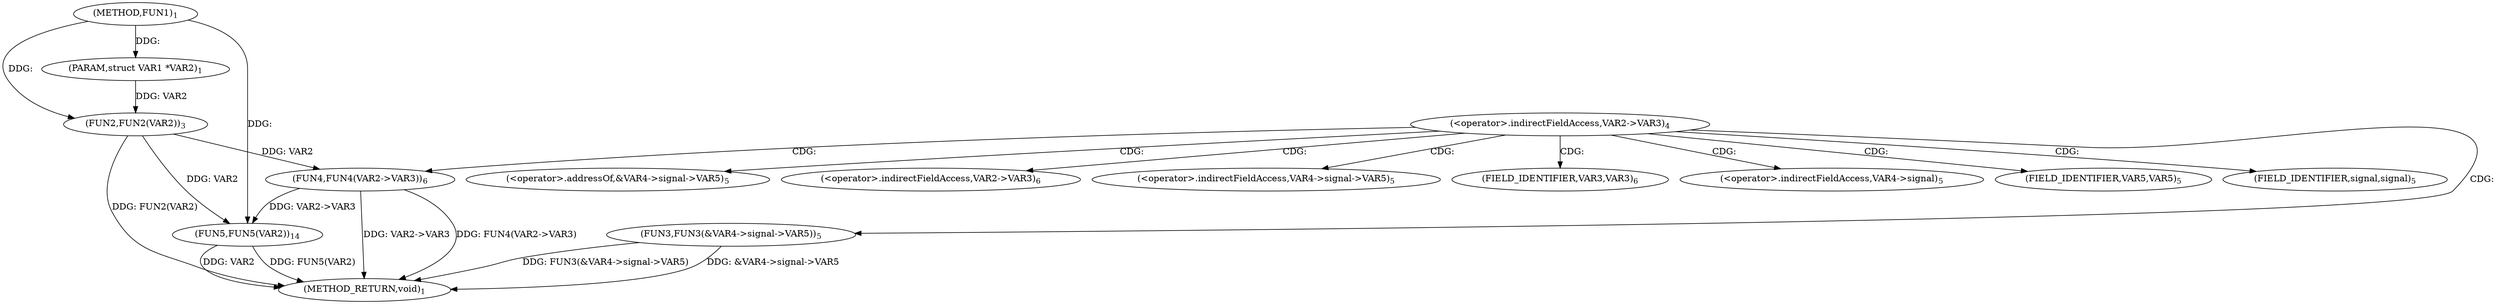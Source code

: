 digraph "FUN1" {  
"8" [label = <(METHOD,FUN1)<SUB>1</SUB>> ]
"31" [label = <(METHOD_RETURN,void)<SUB>1</SUB>> ]
"9" [label = <(PARAM,struct VAR1 *VAR2)<SUB>1</SUB>> ]
"11" [label = <(FUN2,FUN2(VAR2))<SUB>3</SUB>> ]
"29" [label = <(FUN5,FUN5(VAR2))<SUB>14</SUB>> ]
"18" [label = <(FUN3,FUN3(&amp;VAR4-&gt;signal-&gt;VAR5))<SUB>5</SUB>> ]
"25" [label = <(FUN4,FUN4(VAR2-&gt;VAR3))<SUB>6</SUB>> ]
"14" [label = <(&lt;operator&gt;.indirectFieldAccess,VAR2-&gt;VAR3)<SUB>4</SUB>> ]
"19" [label = <(&lt;operator&gt;.addressOf,&amp;VAR4-&gt;signal-&gt;VAR5)<SUB>5</SUB>> ]
"26" [label = <(&lt;operator&gt;.indirectFieldAccess,VAR2-&gt;VAR3)<SUB>6</SUB>> ]
"20" [label = <(&lt;operator&gt;.indirectFieldAccess,VAR4-&gt;signal-&gt;VAR5)<SUB>5</SUB>> ]
"28" [label = <(FIELD_IDENTIFIER,VAR3,VAR3)<SUB>6</SUB>> ]
"21" [label = <(&lt;operator&gt;.indirectFieldAccess,VAR4-&gt;signal)<SUB>5</SUB>> ]
"24" [label = <(FIELD_IDENTIFIER,VAR5,VAR5)<SUB>5</SUB>> ]
"23" [label = <(FIELD_IDENTIFIER,signal,signal)<SUB>5</SUB>> ]
  "11" -> "31"  [ label = "DDG: FUN2(VAR2)"] 
  "18" -> "31"  [ label = "DDG: &amp;VAR4-&gt;signal-&gt;VAR5"] 
  "18" -> "31"  [ label = "DDG: FUN3(&amp;VAR4-&gt;signal-&gt;VAR5)"] 
  "25" -> "31"  [ label = "DDG: VAR2-&gt;VAR3"] 
  "25" -> "31"  [ label = "DDG: FUN4(VAR2-&gt;VAR3)"] 
  "29" -> "31"  [ label = "DDG: VAR2"] 
  "29" -> "31"  [ label = "DDG: FUN5(VAR2)"] 
  "8" -> "9"  [ label = "DDG: "] 
  "9" -> "11"  [ label = "DDG: VAR2"] 
  "8" -> "11"  [ label = "DDG: "] 
  "11" -> "29"  [ label = "DDG: VAR2"] 
  "25" -> "29"  [ label = "DDG: VAR2-&gt;VAR3"] 
  "8" -> "29"  [ label = "DDG: "] 
  "11" -> "25"  [ label = "DDG: VAR2"] 
  "14" -> "20"  [ label = "CDG: "] 
  "14" -> "24"  [ label = "CDG: "] 
  "14" -> "25"  [ label = "CDG: "] 
  "14" -> "21"  [ label = "CDG: "] 
  "14" -> "18"  [ label = "CDG: "] 
  "14" -> "26"  [ label = "CDG: "] 
  "14" -> "23"  [ label = "CDG: "] 
  "14" -> "19"  [ label = "CDG: "] 
  "14" -> "28"  [ label = "CDG: "] 
}
